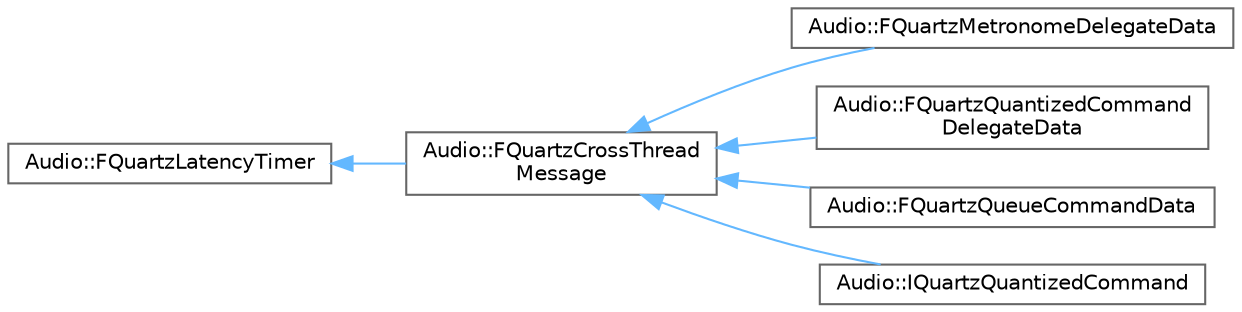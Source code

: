 digraph "Graphical Class Hierarchy"
{
 // INTERACTIVE_SVG=YES
 // LATEX_PDF_SIZE
  bgcolor="transparent";
  edge [fontname=Helvetica,fontsize=10,labelfontname=Helvetica,labelfontsize=10];
  node [fontname=Helvetica,fontsize=10,shape=box,height=0.2,width=0.4];
  rankdir="LR";
  Node0 [id="Node000000",label="Audio::FQuartzLatencyTimer",height=0.2,width=0.4,color="grey40", fillcolor="white", style="filled",URL="$d2/dd2/classAudio_1_1FQuartzLatencyTimer.html",tooltip=" "];
  Node0 -> Node1 [id="edge2775_Node000000_Node000001",dir="back",color="steelblue1",style="solid",tooltip=" "];
  Node1 [id="Node000001",label="Audio::FQuartzCrossThread\lMessage",height=0.2,width=0.4,color="grey40", fillcolor="white", style="filled",URL="$d1/d42/classAudio_1_1FQuartzCrossThreadMessage.html",tooltip=" "];
  Node1 -> Node2 [id="edge2776_Node000001_Node000002",dir="back",color="steelblue1",style="solid",tooltip=" "];
  Node2 [id="Node000002",label="Audio::FQuartzMetronomeDelegateData",height=0.2,width=0.4,color="grey40", fillcolor="white", style="filled",URL="$d9/d2d/structAudio_1_1FQuartzMetronomeDelegateData.html",tooltip=" "];
  Node1 -> Node3 [id="edge2777_Node000001_Node000003",dir="back",color="steelblue1",style="solid",tooltip=" "];
  Node3 [id="Node000003",label="Audio::FQuartzQuantizedCommand\lDelegateData",height=0.2,width=0.4,color="grey40", fillcolor="white", style="filled",URL="$dd/dc2/structAudio_1_1FQuartzQuantizedCommandDelegateData.html",tooltip=" "];
  Node1 -> Node4 [id="edge2778_Node000001_Node000004",dir="back",color="steelblue1",style="solid",tooltip=" "];
  Node4 [id="Node000004",label="Audio::FQuartzQueueCommandData",height=0.2,width=0.4,color="grey40", fillcolor="white", style="filled",URL="$d3/d35/structAudio_1_1FQuartzQueueCommandData.html",tooltip=" "];
  Node1 -> Node5 [id="edge2779_Node000001_Node000005",dir="back",color="steelblue1",style="solid",tooltip=" "];
  Node5 [id="Node000005",label="Audio::IQuartzQuantizedCommand",height=0.2,width=0.4,color="grey40", fillcolor="white", style="filled",URL="$d6/d19/classAudio_1_1IQuartzQuantizedCommand.html",tooltip=" "];
}
